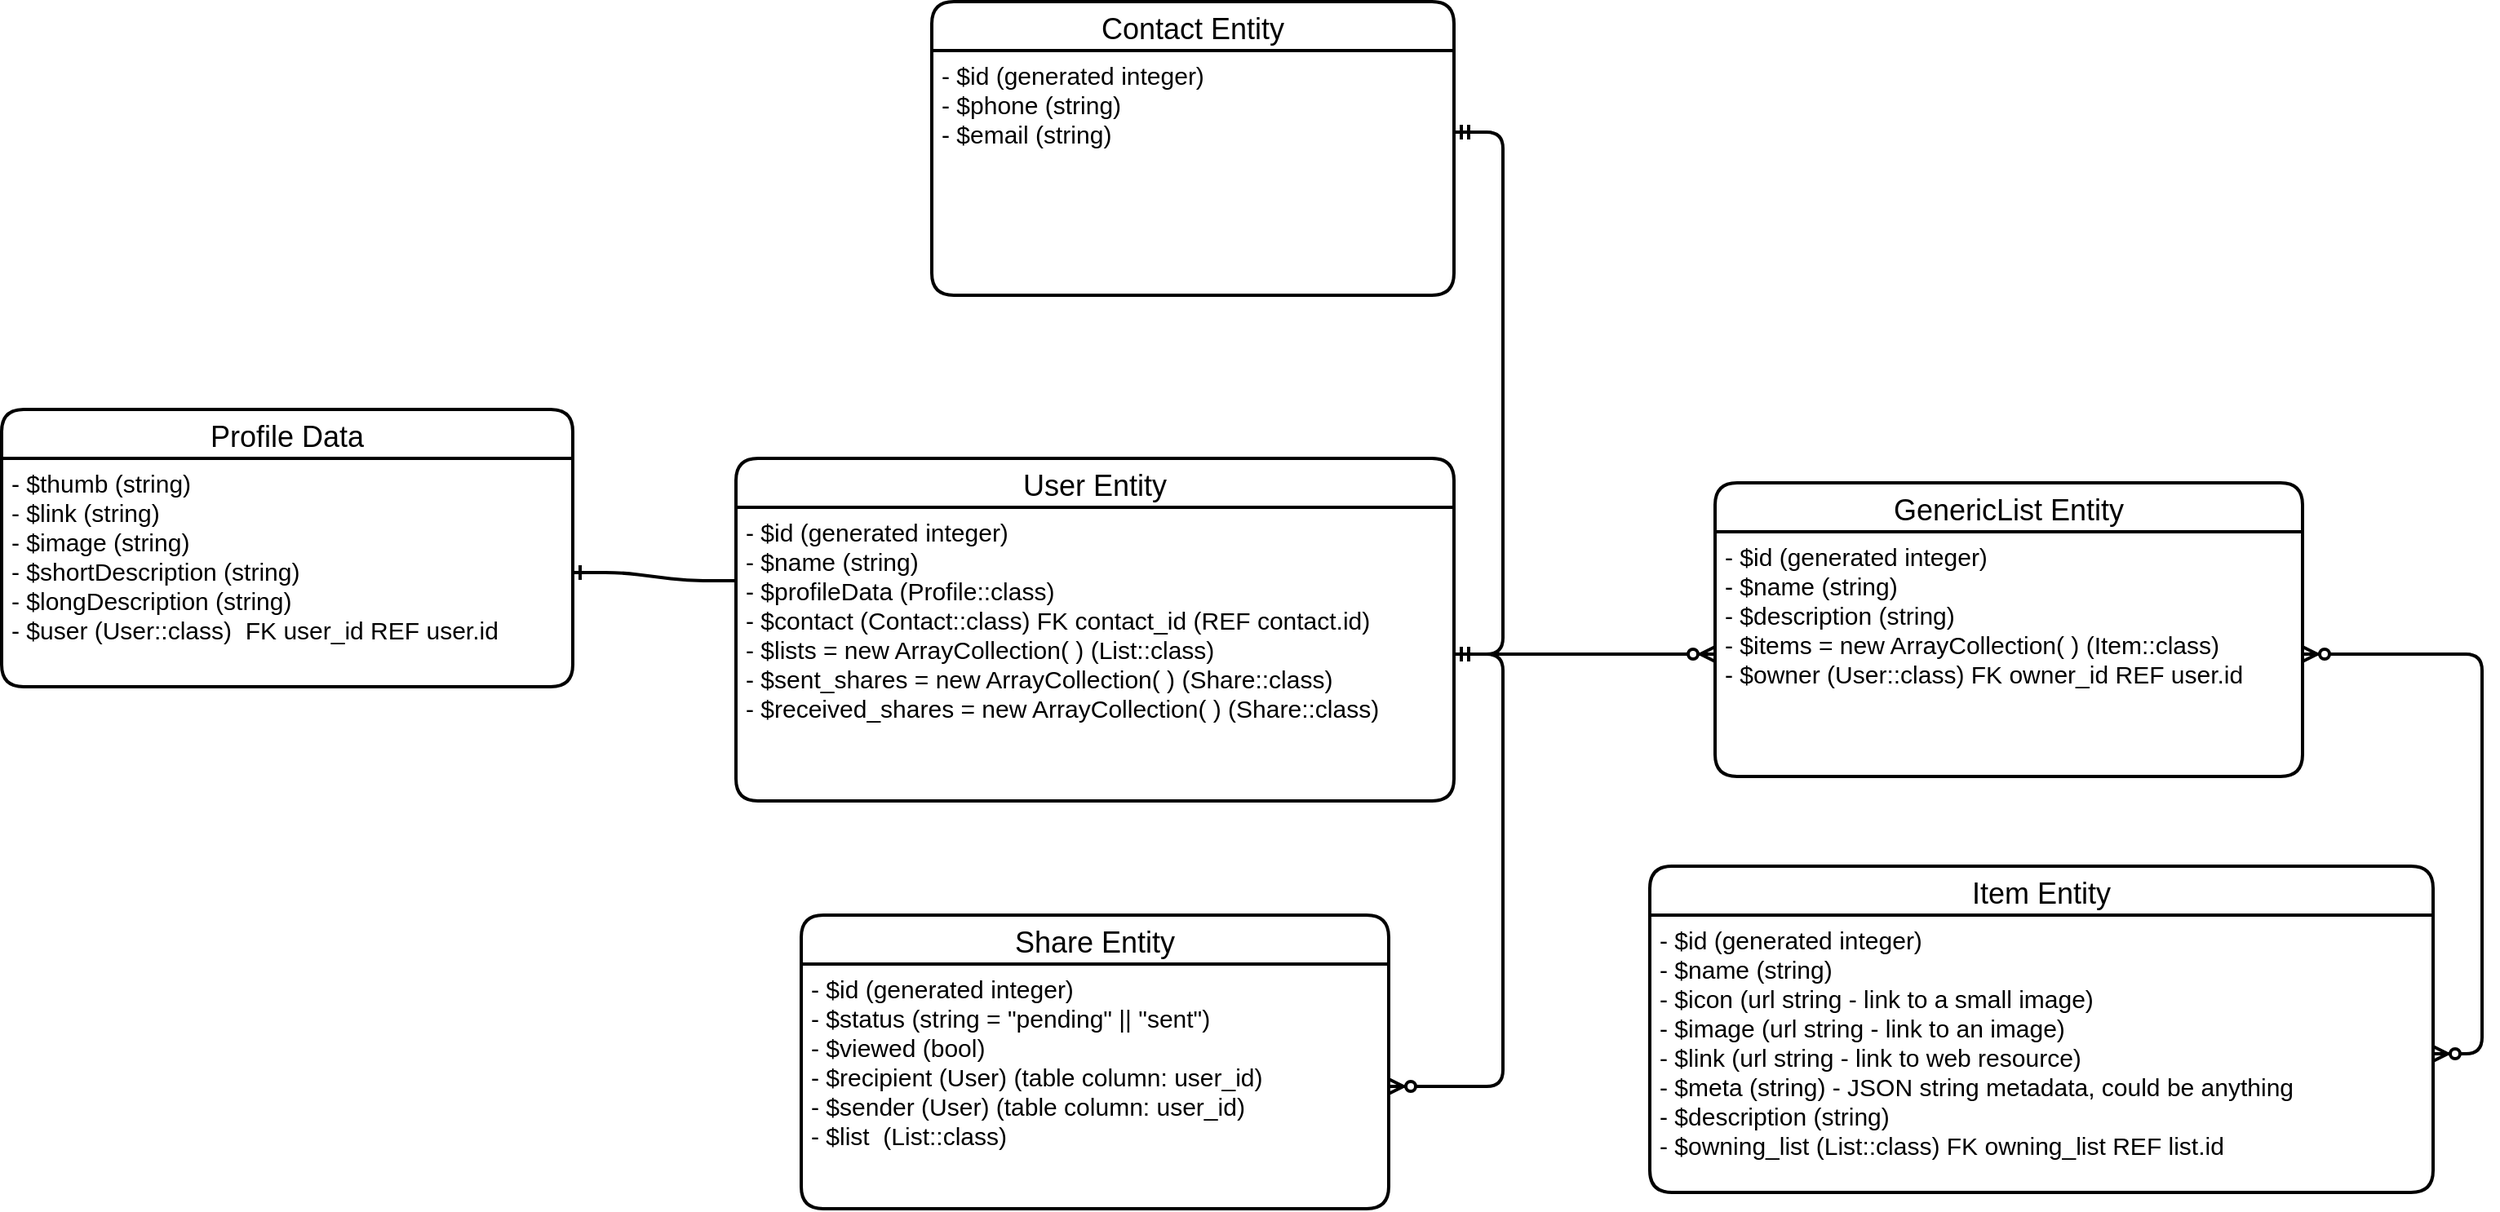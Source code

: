 <mxfile version="14.9.1" type="device"><diagram name="Page-1" id="e56a1550-8fbb-45ad-956c-1786394a9013"><mxGraphModel dx="2522" dy="819" grid="1" gridSize="10" guides="1" tooltips="1" connect="1" arrows="1" fold="1" page="1" pageScale="1" pageWidth="1100" pageHeight="850" background="none" math="0" shadow="0"><root><mxCell id="0"/><mxCell id="1" parent="0"/><mxCell id="l0gLzF43j1_eRblCBDvg-26" value="User Entity" style="swimlane;childLayout=stackLayout;horizontal=1;startSize=30;horizontalStack=0;rounded=1;fontSize=18;fontStyle=0;strokeWidth=2;resizeParent=0;resizeLast=1;shadow=0;dashed=0;align=center;" parent="1" vertex="1"><mxGeometry y="320" width="440" height="210" as="geometry"/></mxCell><mxCell id="l0gLzF43j1_eRblCBDvg-29" value="- $id (generated integer)&#xA;- $name (string)&#xA;- $profileData (Profile::class)&#xA;- $contact (Contact::class) FK contact_id (REF contact.id)&#xA;- $lists = new ArrayCollection( ) (List::class)&#xA;- $sent_shares = new ArrayCollection( ) (Share::class)&#xA;- $received_shares = new ArrayCollection( ) (Share::class)&#xA;&#xA;" style="align=left;strokeColor=none;fillColor=none;spacingLeft=4;fontSize=15;verticalAlign=top;resizable=0;rotatable=0;part=1;spacingTop=0;" parent="l0gLzF43j1_eRblCBDvg-26" vertex="1"><mxGeometry y="30" width="440" height="180" as="geometry"/></mxCell><mxCell id="l0gLzF43j1_eRblCBDvg-30" value="GenericList Entity" style="swimlane;childLayout=stackLayout;horizontal=1;startSize=30;horizontalStack=0;rounded=1;fontSize=18;fontStyle=0;strokeWidth=2;resizeParent=0;resizeLast=1;shadow=0;dashed=0;align=center;" parent="1" vertex="1"><mxGeometry x="600" y="335" width="360" height="180" as="geometry"/></mxCell><mxCell id="l0gLzF43j1_eRblCBDvg-31" value="- $id (generated integer)&#xA;- $name (string)&#xA;- $description (string)&#xA;- $items = new ArrayCollection( ) (Item::class)&#xA;- $owner (User::class) FK owner_id REF user.id&#xA;" style="align=left;strokeColor=none;fillColor=none;spacingLeft=4;fontSize=15;verticalAlign=top;resizable=0;rotatable=0;part=1;spacingTop=0;" parent="l0gLzF43j1_eRblCBDvg-30" vertex="1"><mxGeometry y="30" width="360" height="150" as="geometry"/></mxCell><mxCell id="l0gLzF43j1_eRblCBDvg-33" value="" style="edgeStyle=entityRelationEdgeStyle;fontSize=12;html=1;endArrow=ERzeroToMany;startArrow=ERmandOne;strokeWidth=2;exitX=1;exitY=0.5;exitDx=0;exitDy=0;entryX=0;entryY=0.5;entryDx=0;entryDy=0;" parent="1" source="l0gLzF43j1_eRblCBDvg-29" target="l0gLzF43j1_eRblCBDvg-31" edge="1"><mxGeometry width="100" height="100" relative="1" as="geometry"><mxPoint x="360" y="550" as="sourcePoint"/><mxPoint x="580" y="425" as="targetPoint"/></mxGeometry></mxCell><mxCell id="l0gLzF43j1_eRblCBDvg-34" value="Item Entity" style="swimlane;childLayout=stackLayout;horizontal=1;startSize=30;horizontalStack=0;rounded=1;fontSize=18;fontStyle=0;strokeWidth=2;resizeParent=0;resizeLast=1;shadow=0;dashed=0;align=center;" parent="1" vertex="1"><mxGeometry x="560" y="570" width="480" height="200" as="geometry"/></mxCell><mxCell id="l0gLzF43j1_eRblCBDvg-35" value="- $id (generated integer)&#xA;- $name (string)&#xA;- $icon (url string - link to a small image)&#xA;- $image (url string - link to an image)&#xA;- $link (url string - link to web resource)&#xA;- $meta (string) - JSON string metadata, could be anything&#xA;- $description (string) &#xA;- $owning_list (List::class) FK owning_list REF list.id&#xA;" style="align=left;strokeColor=none;fillColor=none;spacingLeft=4;fontSize=15;verticalAlign=top;resizable=0;rotatable=0;part=1;spacingTop=0;" parent="l0gLzF43j1_eRblCBDvg-34" vertex="1"><mxGeometry y="30" width="480" height="170" as="geometry"/></mxCell><mxCell id="l0gLzF43j1_eRblCBDvg-37" value="" style="edgeStyle=entityRelationEdgeStyle;fontSize=12;html=1;endArrow=ERzeroToMany;endFill=1;startArrow=ERzeroToMany;strokeWidth=2;" parent="1" source="l0gLzF43j1_eRblCBDvg-35" target="l0gLzF43j1_eRblCBDvg-31" edge="1"><mxGeometry width="100" height="100" relative="1" as="geometry"><mxPoint x="720" y="730" as="sourcePoint"/><mxPoint x="820" y="630" as="targetPoint"/></mxGeometry></mxCell><mxCell id="2" value="Share Entity" style="swimlane;childLayout=stackLayout;horizontal=1;startSize=30;horizontalStack=0;rounded=1;fontSize=18;fontStyle=0;strokeWidth=2;resizeParent=0;resizeLast=1;shadow=0;dashed=0;align=center;" parent="1" vertex="1"><mxGeometry x="40" y="600" width="360" height="180" as="geometry"/></mxCell><mxCell id="3" value="- $id (generated integer)&#xA;- $status (string = &quot;pending&quot; || &quot;sent&quot;)&#xA;- $viewed (bool)&#xA;- $recipient (User) (table column: user_id)&#xA;- $sender (User) (table column: user_id)&#xA;- $list  (List::class)&#xA;&#xA;" style="align=left;strokeColor=none;fillColor=none;spacingLeft=4;fontSize=15;verticalAlign=top;resizable=0;rotatable=0;part=1;spacingTop=0;" parent="2" vertex="1"><mxGeometry y="30" width="360" height="150" as="geometry"/></mxCell><mxCell id="JLig3bcr_htQ_Onki4-i-4" value="" style="edgeStyle=entityRelationEdgeStyle;fontSize=12;html=1;endArrow=ERzeroToMany;startArrow=ERmandOne;strokeWidth=2;" parent="1" source="l0gLzF43j1_eRblCBDvg-29" target="3" edge="1"><mxGeometry width="100" height="100" relative="1" as="geometry"><mxPoint x="-20" y="370" as="sourcePoint"/><mxPoint x="40" y="690" as="targetPoint"/></mxGeometry></mxCell><mxCell id="JLig3bcr_htQ_Onki4-i-6" value="Contact Entity" style="swimlane;childLayout=stackLayout;horizontal=1;startSize=30;horizontalStack=0;rounded=1;fontSize=18;fontStyle=0;strokeWidth=2;resizeParent=0;resizeLast=1;shadow=0;dashed=0;align=center;" parent="1" vertex="1"><mxGeometry x="120" y="40" width="320" height="180" as="geometry"/></mxCell><mxCell id="JLig3bcr_htQ_Onki4-i-7" value="- $id (generated integer)&#xA;- $phone (string)&#xA;- $email (string)" style="align=left;strokeColor=none;fillColor=none;spacingLeft=4;fontSize=15;verticalAlign=top;resizable=0;rotatable=0;part=1;spacingTop=0;" parent="JLig3bcr_htQ_Onki4-i-6" vertex="1"><mxGeometry y="30" width="320" height="150" as="geometry"/></mxCell><mxCell id="HYE7s4OVoofn2S7aHl59-3" value="" style="edgeStyle=entityRelationEdgeStyle;fontSize=12;html=1;endArrow=ERmandOne;startArrow=ERmandOne;entryX=1;entryY=0.333;entryDx=0;entryDy=0;entryPerimeter=0;strokeWidth=2;" parent="1" source="l0gLzF43j1_eRblCBDvg-29" target="JLig3bcr_htQ_Onki4-i-7" edge="1"><mxGeometry width="100" height="100" relative="1" as="geometry"><mxPoint x="450" y="390" as="sourcePoint"/><mxPoint x="550" y="290" as="targetPoint"/></mxGeometry></mxCell><mxCell id="HYE7s4OVoofn2S7aHl59-11" value="Profile Data" style="swimlane;childLayout=stackLayout;horizontal=1;startSize=30;horizontalStack=0;rounded=1;fontSize=18;fontStyle=0;strokeWidth=2;resizeParent=0;resizeLast=1;shadow=0;dashed=0;align=center;" parent="1" vertex="1"><mxGeometry x="-450" y="290" width="350" height="170" as="geometry"/></mxCell><mxCell id="HYE7s4OVoofn2S7aHl59-12" value="- $thumb (string)&#xA;- $link (string)&#xA;- $image (string)&#xA;- $shortDescription (string)&#xA;- $longDescription (string)&#xA;- $user (User::class)  FK user_id REF user.id&#xA;&#xA;" style="align=left;strokeColor=none;fillColor=none;spacingLeft=4;fontSize=15;verticalAlign=top;resizable=0;rotatable=0;part=1;" parent="HYE7s4OVoofn2S7aHl59-11" vertex="1"><mxGeometry y="30" width="350" height="140" as="geometry"/></mxCell><mxCell id="HYE7s4OVoofn2S7aHl59-14" value="" style="edgeStyle=entityRelationEdgeStyle;fontSize=12;html=1;endArrow=ERone;endFill=1;strokeWidth=2;exitX=0;exitY=0.25;exitDx=0;exitDy=0;" parent="1" source="l0gLzF43j1_eRblCBDvg-29" target="HYE7s4OVoofn2S7aHl59-12" edge="1"><mxGeometry width="100" height="100" relative="1" as="geometry"><mxPoint x="-160" y="570" as="sourcePoint"/><mxPoint x="-60" y="470" as="targetPoint"/></mxGeometry></mxCell></root></mxGraphModel></diagram></mxfile>